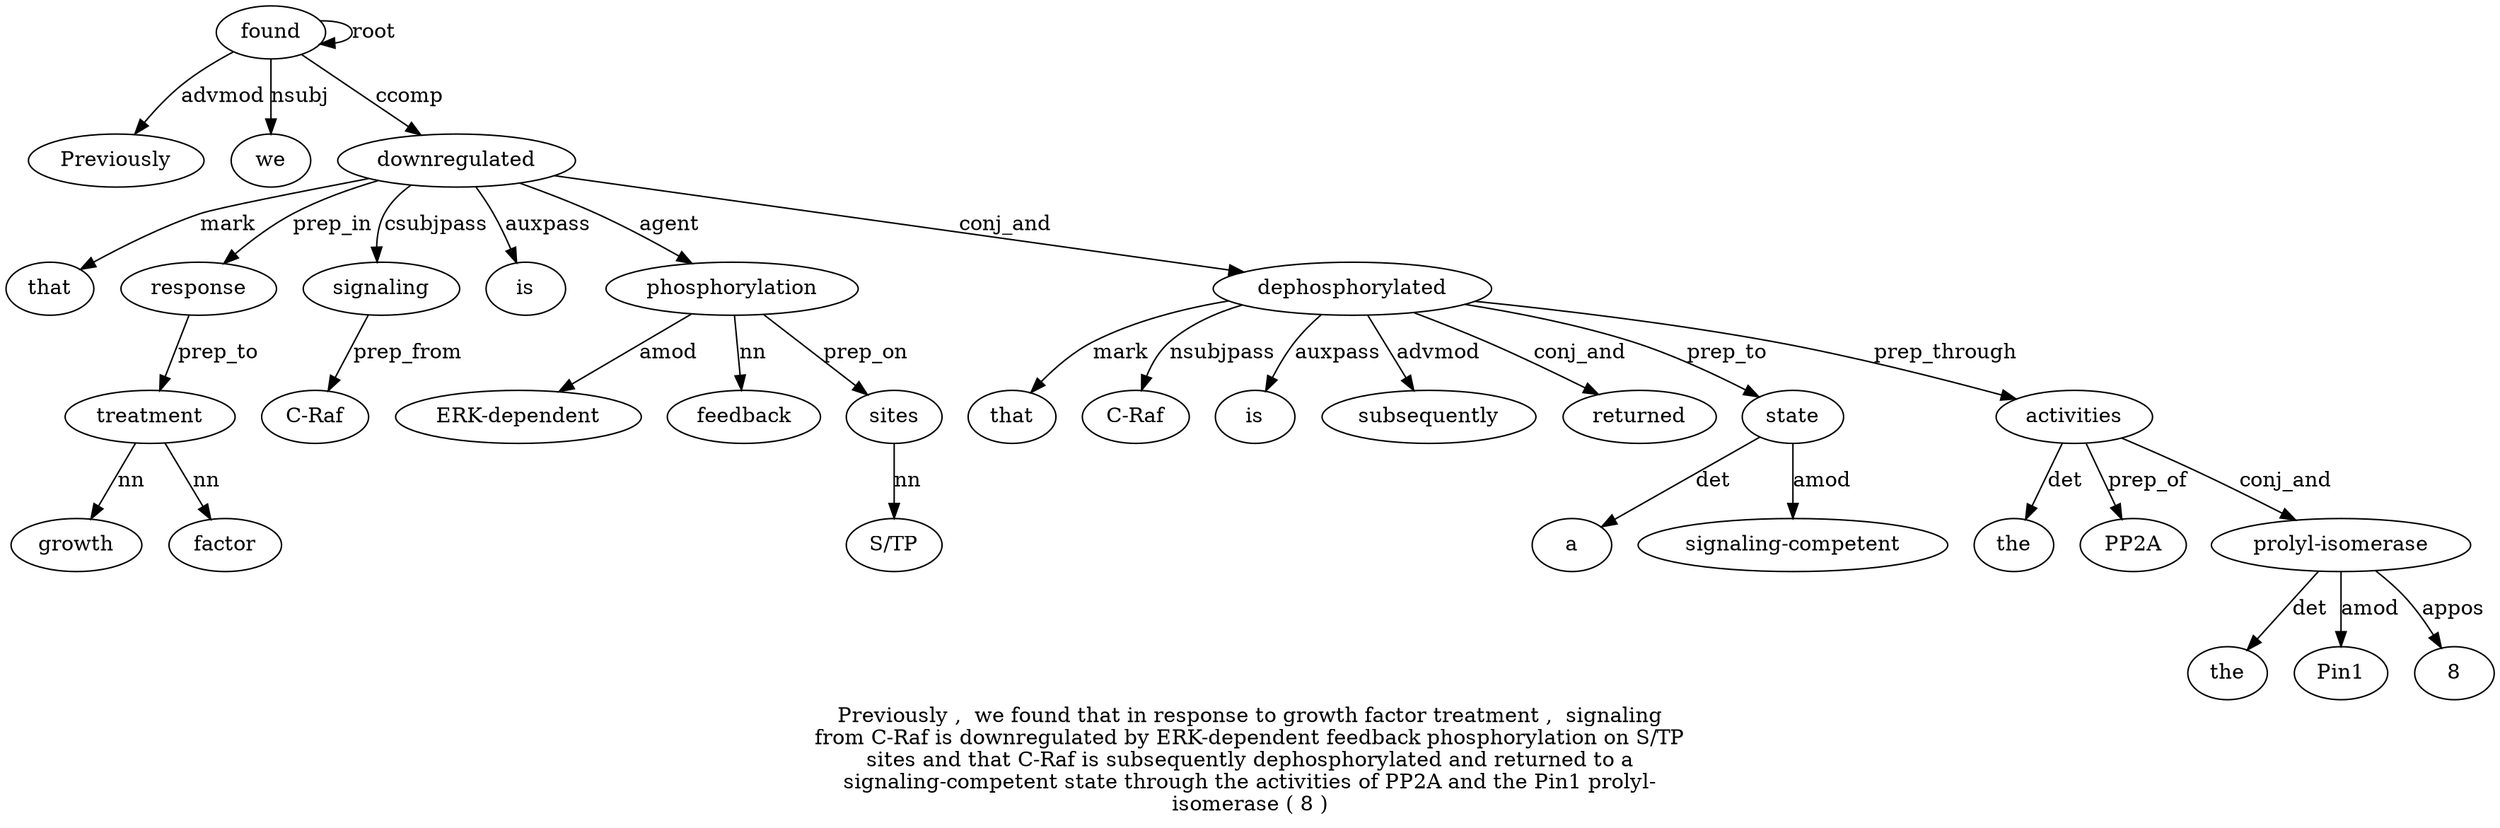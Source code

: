 digraph "Previously ,  we found that in response to growth factor treatment ,  signaling from C-Raf is downregulated by ERK-dependent feedback phosphorylation on S/TP sites and that C-Raf is subsequently dephosphorylated and returned to a signaling-competent state through the activities of PP2A and the Pin1 prolyl-isomerase ( 8 )" {
label="Previously ,  we found that in response to growth factor treatment ,  signaling
from C-Raf is downregulated by ERK-dependent feedback phosphorylation on S/TP
sites and that C-Raf is subsequently dephosphorylated and returned to a
signaling-competent state through the activities of PP2A and the Pin1 prolyl-
isomerase ( 8 )";
found4 [style=filled, fillcolor=white, label=found];
Previously1 [style=filled, fillcolor=white, label=Previously];
found4 -> Previously1  [label=advmod];
we3 [style=filled, fillcolor=white, label=we];
found4 -> we3  [label=nsubj];
found4 -> found4  [label=root];
downregulated17 [style=filled, fillcolor=white, label=downregulated];
that5 [style=filled, fillcolor=white, label=that];
downregulated17 -> that5  [label=mark];
response7 [style=filled, fillcolor=white, label=response];
downregulated17 -> response7  [label=prep_in];
treatment11 [style=filled, fillcolor=white, label=treatment];
growth9 [style=filled, fillcolor=white, label=growth];
treatment11 -> growth9  [label=nn];
factor10 [style=filled, fillcolor=white, label=factor];
treatment11 -> factor10  [label=nn];
response7 -> treatment11  [label=prep_to];
signaling13 [style=filled, fillcolor=white, label=signaling];
downregulated17 -> signaling13  [label=csubjpass];
"C-Raf15" [style=filled, fillcolor=white, label="C-Raf"];
signaling13 -> "C-Raf15"  [label=prep_from];
is16 [style=filled, fillcolor=white, label=is];
downregulated17 -> is16  [label=auxpass];
found4 -> downregulated17  [label=ccomp];
phosphorylation21 [style=filled, fillcolor=white, label=phosphorylation];
"ERK-dependent19" [style=filled, fillcolor=white, label="ERK-dependent"];
phosphorylation21 -> "ERK-dependent19"  [label=amod];
feedback20 [style=filled, fillcolor=white, label=feedback];
phosphorylation21 -> feedback20  [label=nn];
downregulated17 -> phosphorylation21  [label=agent];
sites24 [style=filled, fillcolor=white, label=sites];
"S/TP23" [style=filled, fillcolor=white, label="S/TP"];
sites24 -> "S/TP23"  [label=nn];
phosphorylation21 -> sites24  [label=prep_on];
dephosphorylated30 [style=filled, fillcolor=white, label=dephosphorylated];
that26 [style=filled, fillcolor=white, label=that];
dephosphorylated30 -> that26  [label=mark];
"C-Raf27" [style=filled, fillcolor=white, label="C-Raf"];
dephosphorylated30 -> "C-Raf27"  [label=nsubjpass];
is28 [style=filled, fillcolor=white, label=is];
dephosphorylated30 -> is28  [label=auxpass];
subsequently29 [style=filled, fillcolor=white, label=subsequently];
dephosphorylated30 -> subsequently29  [label=advmod];
downregulated17 -> dephosphorylated30  [label=conj_and];
returned32 [style=filled, fillcolor=white, label=returned];
dephosphorylated30 -> returned32  [label=conj_and];
state36 [style=filled, fillcolor=white, label=state];
a34 [style=filled, fillcolor=white, label=a];
state36 -> a34  [label=det];
"signaling-competent35" [style=filled, fillcolor=white, label="signaling-competent"];
state36 -> "signaling-competent35"  [label=amod];
dephosphorylated30 -> state36  [label=prep_to];
activities39 [style=filled, fillcolor=white, label=activities];
the38 [style=filled, fillcolor=white, label=the];
activities39 -> the38  [label=det];
dephosphorylated30 -> activities39  [label=prep_through];
PP2A41 [style=filled, fillcolor=white, label=PP2A];
activities39 -> PP2A41  [label=prep_of];
"prolyl-isomerase45" [style=filled, fillcolor=white, label="prolyl-isomerase"];
the43 [style=filled, fillcolor=white, label=the];
"prolyl-isomerase45" -> the43  [label=det];
Pin144 [style=filled, fillcolor=white, label=Pin1];
"prolyl-isomerase45" -> Pin144  [label=amod];
activities39 -> "prolyl-isomerase45"  [label=conj_and];
847 [style=filled, fillcolor=white, label=8];
"prolyl-isomerase45" -> 847  [label=appos];
}
